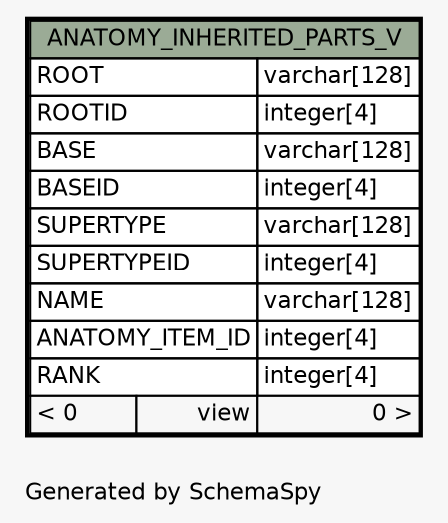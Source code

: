 // dot 2.38.0 on Windows 10 10.0
// SchemaSpy rev Unknown
digraph "oneDegreeRelationshipsDiagram" {
  graph [
    rankdir="RL"
    bgcolor="#f7f7f7"
    label="\nGenerated by SchemaSpy"
    labeljust="l"
    nodesep="0.18"
    ranksep="0.46"
    fontname="Helvetica"
    fontsize="11"
  ];
  node [
    fontname="Helvetica"
    fontsize="11"
    shape="plaintext"
  ];
  edge [
    arrowsize="0.8"
  ];
  "ANATOMY_INHERITED_PARTS_V" [
    label=<
    <TABLE BORDER="2" CELLBORDER="1" CELLSPACING="0" BGCOLOR="#ffffff">
      <TR><TD COLSPAN="3" BGCOLOR="#9bab96" ALIGN="CENTER">ANATOMY_INHERITED_PARTS_V</TD></TR>
      <TR><TD PORT="ROOT" COLSPAN="2" ALIGN="LEFT">ROOT</TD><TD PORT="ROOT.type" ALIGN="LEFT">varchar[128]</TD></TR>
      <TR><TD PORT="ROOTID" COLSPAN="2" ALIGN="LEFT">ROOTID</TD><TD PORT="ROOTID.type" ALIGN="LEFT">integer[4]</TD></TR>
      <TR><TD PORT="BASE" COLSPAN="2" ALIGN="LEFT">BASE</TD><TD PORT="BASE.type" ALIGN="LEFT">varchar[128]</TD></TR>
      <TR><TD PORT="BASEID" COLSPAN="2" ALIGN="LEFT">BASEID</TD><TD PORT="BASEID.type" ALIGN="LEFT">integer[4]</TD></TR>
      <TR><TD PORT="SUPERTYPE" COLSPAN="2" ALIGN="LEFT">SUPERTYPE</TD><TD PORT="SUPERTYPE.type" ALIGN="LEFT">varchar[128]</TD></TR>
      <TR><TD PORT="SUPERTYPEID" COLSPAN="2" ALIGN="LEFT">SUPERTYPEID</TD><TD PORT="SUPERTYPEID.type" ALIGN="LEFT">integer[4]</TD></TR>
      <TR><TD PORT="NAME" COLSPAN="2" ALIGN="LEFT">NAME</TD><TD PORT="NAME.type" ALIGN="LEFT">varchar[128]</TD></TR>
      <TR><TD PORT="ANATOMY_ITEM_ID" COLSPAN="2" ALIGN="LEFT">ANATOMY_ITEM_ID</TD><TD PORT="ANATOMY_ITEM_ID.type" ALIGN="LEFT">integer[4]</TD></TR>
      <TR><TD PORT="RANK" COLSPAN="2" ALIGN="LEFT">RANK</TD><TD PORT="RANK.type" ALIGN="LEFT">integer[4]</TD></TR>
      <TR><TD ALIGN="LEFT" BGCOLOR="#f7f7f7">&lt; 0</TD><TD ALIGN="RIGHT" BGCOLOR="#f7f7f7">view</TD><TD ALIGN="RIGHT" BGCOLOR="#f7f7f7">0 &gt;</TD></TR>
    </TABLE>>
    URL="ANATOMY_INHERITED_PARTS_V.html"
    tooltip="ANATOMY_INHERITED_PARTS_V"
  ];
}
